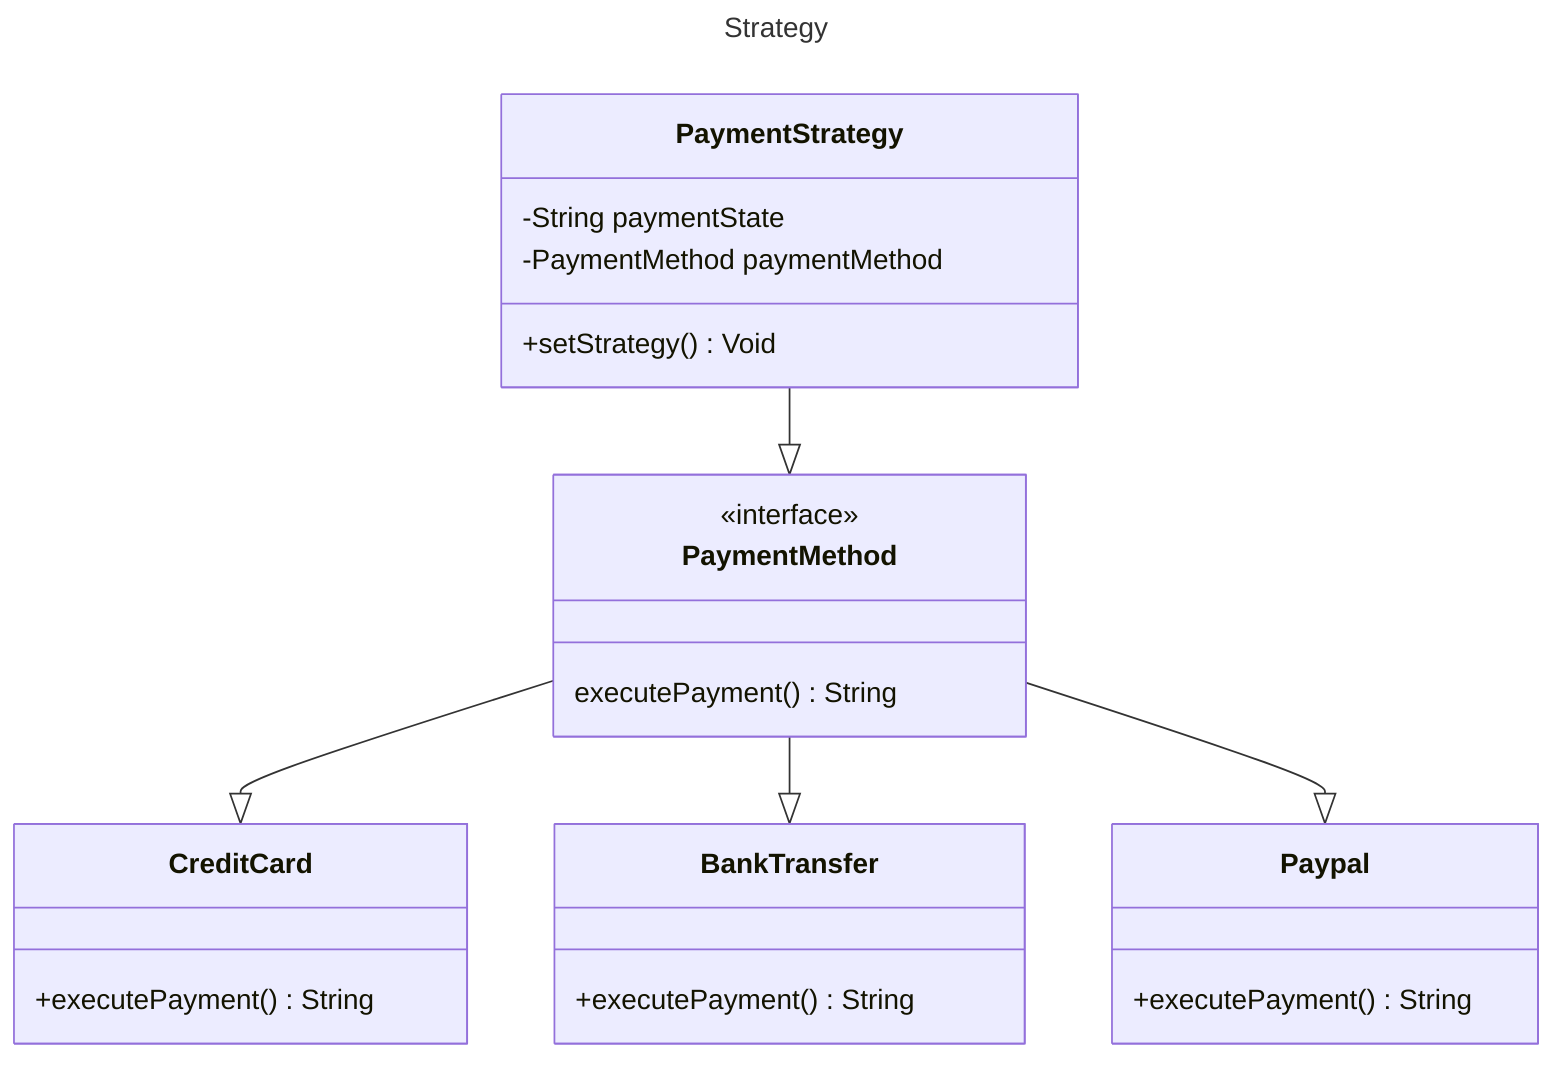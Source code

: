 ---
title: Strategy
---
classDiagram
PaymentStrategy--|>PaymentMethod
PaymentMethod--|>CreditCard
PaymentMethod--|>BankTransfer
PaymentMethod--|>Paypal

class PaymentStrategy{
    -String paymentState
    -PaymentMethod paymentMethod
    +setStrategy() Void
}

<<interface>> PaymentMethod
class PaymentMethod{
    executePayment() String
}
class CreditCard{
    +executePayment() String
}
class Paypal{
    +executePayment() String
}
class BankTransfer{
    +executePayment() String
}